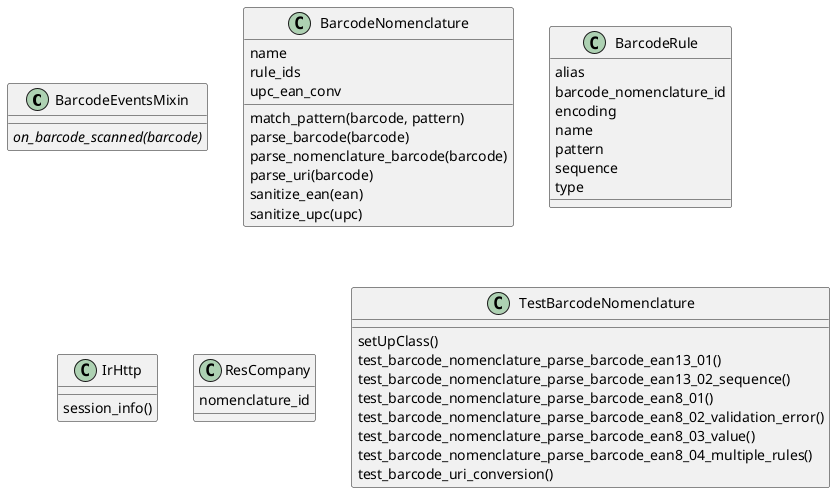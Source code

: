 @startuml classes_barcodes
set namespaceSeparator none
class "BarcodeEventsMixin" as odoo_src.odoo.addons.barcodes.models.barcode_events_mixin.BarcodeEventsMixin {
  {abstract}on_barcode_scanned(barcode)
}
class "BarcodeNomenclature" as odoo_src.odoo.addons.barcodes.models.barcode_nomenclature.BarcodeNomenclature {
  name
  rule_ids
  upc_ean_conv
  match_pattern(barcode, pattern)
  parse_barcode(barcode)
  parse_nomenclature_barcode(barcode)
  parse_uri(barcode)
  sanitize_ean(ean)
  sanitize_upc(upc)
}
class "BarcodeRule" as odoo_src.odoo.addons.barcodes.models.barcode_rule.BarcodeRule {
  alias
  barcode_nomenclature_id
  encoding
  name
  pattern
  sequence
  type
}
class "IrHttp" as odoo_src.odoo.addons.barcodes.models.ir_http.IrHttp {
  session_info()
}
class "ResCompany" as odoo_src.odoo.addons.barcodes.models.res_company.ResCompany {
  nomenclature_id
}
class "TestBarcodeNomenclature" as odoo_src.odoo.addons.barcodes.tests.test_barcode_nomenclature.TestBarcodeNomenclature {
  setUpClass()
  test_barcode_nomenclature_parse_barcode_ean13_01()
  test_barcode_nomenclature_parse_barcode_ean13_02_sequence()
  test_barcode_nomenclature_parse_barcode_ean8_01()
  test_barcode_nomenclature_parse_barcode_ean8_02_validation_error()
  test_barcode_nomenclature_parse_barcode_ean8_03_value()
  test_barcode_nomenclature_parse_barcode_ean8_04_multiple_rules()
  test_barcode_uri_conversion()
}
@enduml
